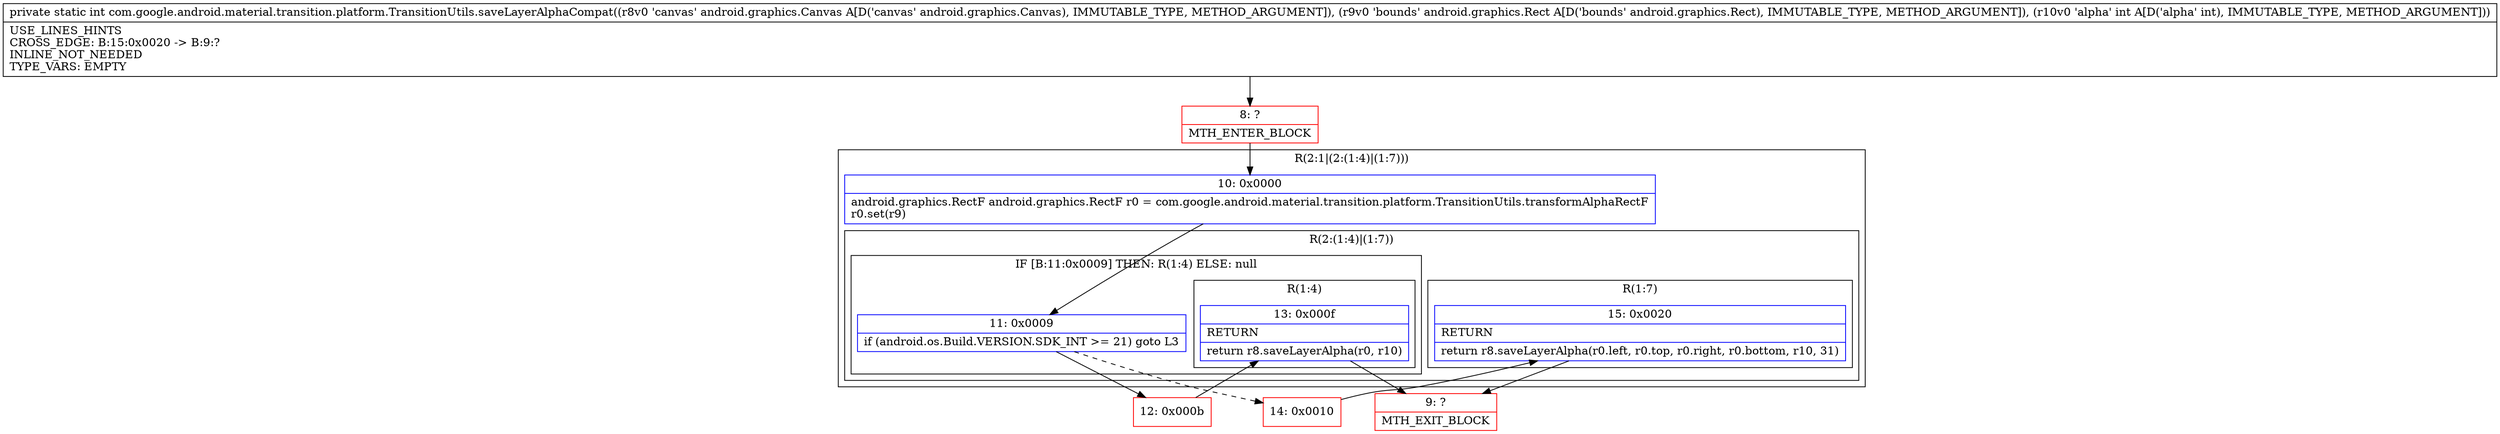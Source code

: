 digraph "CFG forcom.google.android.material.transition.platform.TransitionUtils.saveLayerAlphaCompat(Landroid\/graphics\/Canvas;Landroid\/graphics\/Rect;I)I" {
subgraph cluster_Region_858903640 {
label = "R(2:1|(2:(1:4)|(1:7)))";
node [shape=record,color=blue];
Node_10 [shape=record,label="{10\:\ 0x0000|android.graphics.RectF android.graphics.RectF r0 = com.google.android.material.transition.platform.TransitionUtils.transformAlphaRectF\lr0.set(r9)\l}"];
subgraph cluster_Region_1665065878 {
label = "R(2:(1:4)|(1:7))";
node [shape=record,color=blue];
subgraph cluster_IfRegion_801831395 {
label = "IF [B:11:0x0009] THEN: R(1:4) ELSE: null";
node [shape=record,color=blue];
Node_11 [shape=record,label="{11\:\ 0x0009|if (android.os.Build.VERSION.SDK_INT \>= 21) goto L3\l}"];
subgraph cluster_Region_775768520 {
label = "R(1:4)";
node [shape=record,color=blue];
Node_13 [shape=record,label="{13\:\ 0x000f|RETURN\l|return r8.saveLayerAlpha(r0, r10)\l}"];
}
}
subgraph cluster_Region_1588851731 {
label = "R(1:7)";
node [shape=record,color=blue];
Node_15 [shape=record,label="{15\:\ 0x0020|RETURN\l|return r8.saveLayerAlpha(r0.left, r0.top, r0.right, r0.bottom, r10, 31)\l}"];
}
}
}
Node_8 [shape=record,color=red,label="{8\:\ ?|MTH_ENTER_BLOCK\l}"];
Node_12 [shape=record,color=red,label="{12\:\ 0x000b}"];
Node_9 [shape=record,color=red,label="{9\:\ ?|MTH_EXIT_BLOCK\l}"];
Node_14 [shape=record,color=red,label="{14\:\ 0x0010}"];
MethodNode[shape=record,label="{private static int com.google.android.material.transition.platform.TransitionUtils.saveLayerAlphaCompat((r8v0 'canvas' android.graphics.Canvas A[D('canvas' android.graphics.Canvas), IMMUTABLE_TYPE, METHOD_ARGUMENT]), (r9v0 'bounds' android.graphics.Rect A[D('bounds' android.graphics.Rect), IMMUTABLE_TYPE, METHOD_ARGUMENT]), (r10v0 'alpha' int A[D('alpha' int), IMMUTABLE_TYPE, METHOD_ARGUMENT]))  | USE_LINES_HINTS\lCROSS_EDGE: B:15:0x0020 \-\> B:9:?\lINLINE_NOT_NEEDED\lTYPE_VARS: EMPTY\l}"];
MethodNode -> Node_8;Node_10 -> Node_11;
Node_11 -> Node_12;
Node_11 -> Node_14[style=dashed];
Node_13 -> Node_9;
Node_15 -> Node_9;
Node_8 -> Node_10;
Node_12 -> Node_13;
Node_14 -> Node_15;
}

